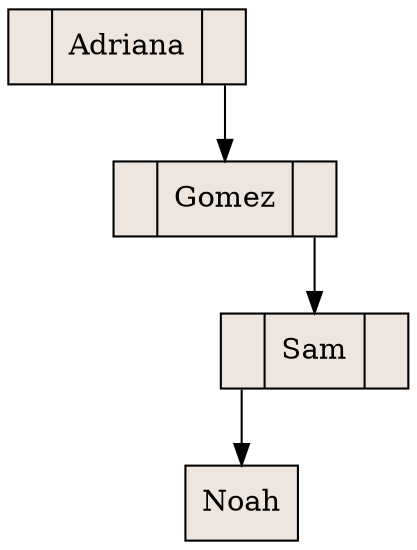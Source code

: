 digraph ArbolAVL{
 rankdir=TB;
 node [shape = record, style=filled, fillcolor=seashell2];
nodo0 [ label ="<C0>|Adriana|<C1>"];
nodo1 [ label ="<C0>|Gomez|<C1>"];
nodo2 [ label ="<C0>|Sam|<C1>"];
nodo3 [ label ="Noah"];
nodo2:C0->nodo3
nodo1:C1->nodo2
nodo0:C1->nodo1
}
